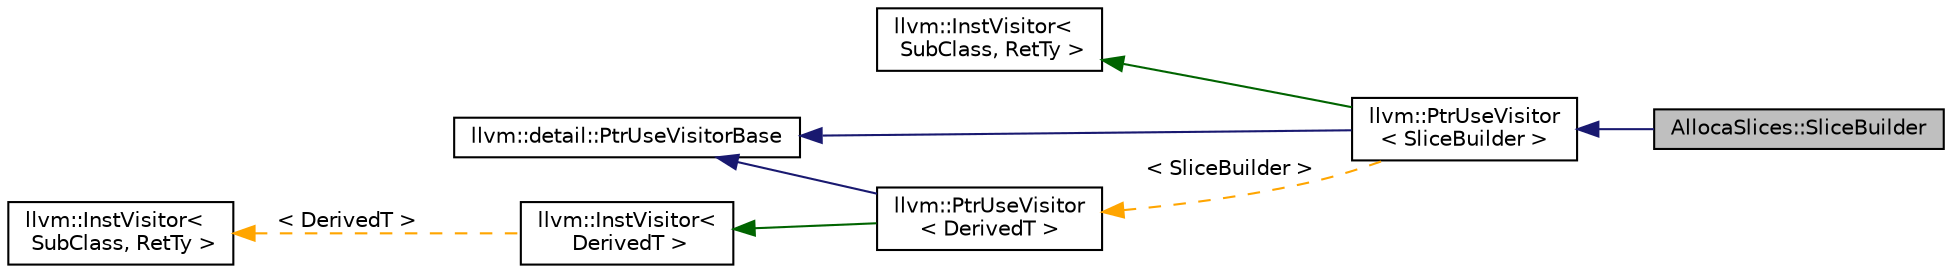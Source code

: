 digraph "AllocaSlices::SliceBuilder"
{
 // LATEX_PDF_SIZE
  bgcolor="transparent";
  edge [fontname="Helvetica",fontsize="10",labelfontname="Helvetica",labelfontsize="10"];
  node [fontname="Helvetica",fontsize="10",shape="box"];
  rankdir="LR";
  Node1 [label="AllocaSlices::SliceBuilder",height=0.2,width=0.4,color="black", fillcolor="grey75", style="filled", fontcolor="black",tooltip="Builder for the alloca slices."];
  Node2 -> Node1 [dir="back",color="midnightblue",fontsize="10",style="solid",fontname="Helvetica"];
  Node2 [label="llvm::PtrUseVisitor\l\< SliceBuilder \>",height=0.2,width=0.4,color="black",URL="$classllvm_1_1PtrUseVisitor.html",tooltip=" "];
  Node3 -> Node2 [dir="back",color="darkgreen",fontsize="10",style="solid",fontname="Helvetica"];
  Node3 [label="llvm::InstVisitor\<\l SubClass, RetTy \>",height=0.2,width=0.4,color="black",URL="$classllvm_1_1InstVisitor.html",tooltip="Base class for instruction visitors."];
  Node4 -> Node2 [dir="back",color="midnightblue",fontsize="10",style="solid",fontname="Helvetica"];
  Node4 [label="llvm::detail::PtrUseVisitorBase",height=0.2,width=0.4,color="black",URL="$classllvm_1_1detail_1_1PtrUseVisitorBase.html",tooltip="Implementation of non-dependent functionality for PtrUseVisitor."];
  Node5 -> Node2 [dir="back",color="orange",fontsize="10",style="dashed",label=" \< SliceBuilder \>" ,fontname="Helvetica"];
  Node5 [label="llvm::PtrUseVisitor\l\< DerivedT \>",height=0.2,width=0.4,color="black",URL="$classllvm_1_1PtrUseVisitor.html",tooltip="A base class for visitors over the uses of a pointer value."];
  Node6 -> Node5 [dir="back",color="darkgreen",fontsize="10",style="solid",fontname="Helvetica"];
  Node6 [label="llvm::InstVisitor\<\l DerivedT \>",height=0.2,width=0.4,color="black",URL="$classllvm_1_1InstVisitor.html",tooltip=" "];
  Node7 -> Node6 [dir="back",color="orange",fontsize="10",style="dashed",label=" \< DerivedT \>" ,fontname="Helvetica"];
  Node7 [label="llvm::InstVisitor\<\l SubClass, RetTy \>",height=0.2,width=0.4,color="black",URL="$classllvm_1_1InstVisitor.html",tooltip="Base class for instruction visitors."];
  Node4 -> Node5 [dir="back",color="midnightblue",fontsize="10",style="solid",fontname="Helvetica"];
}

